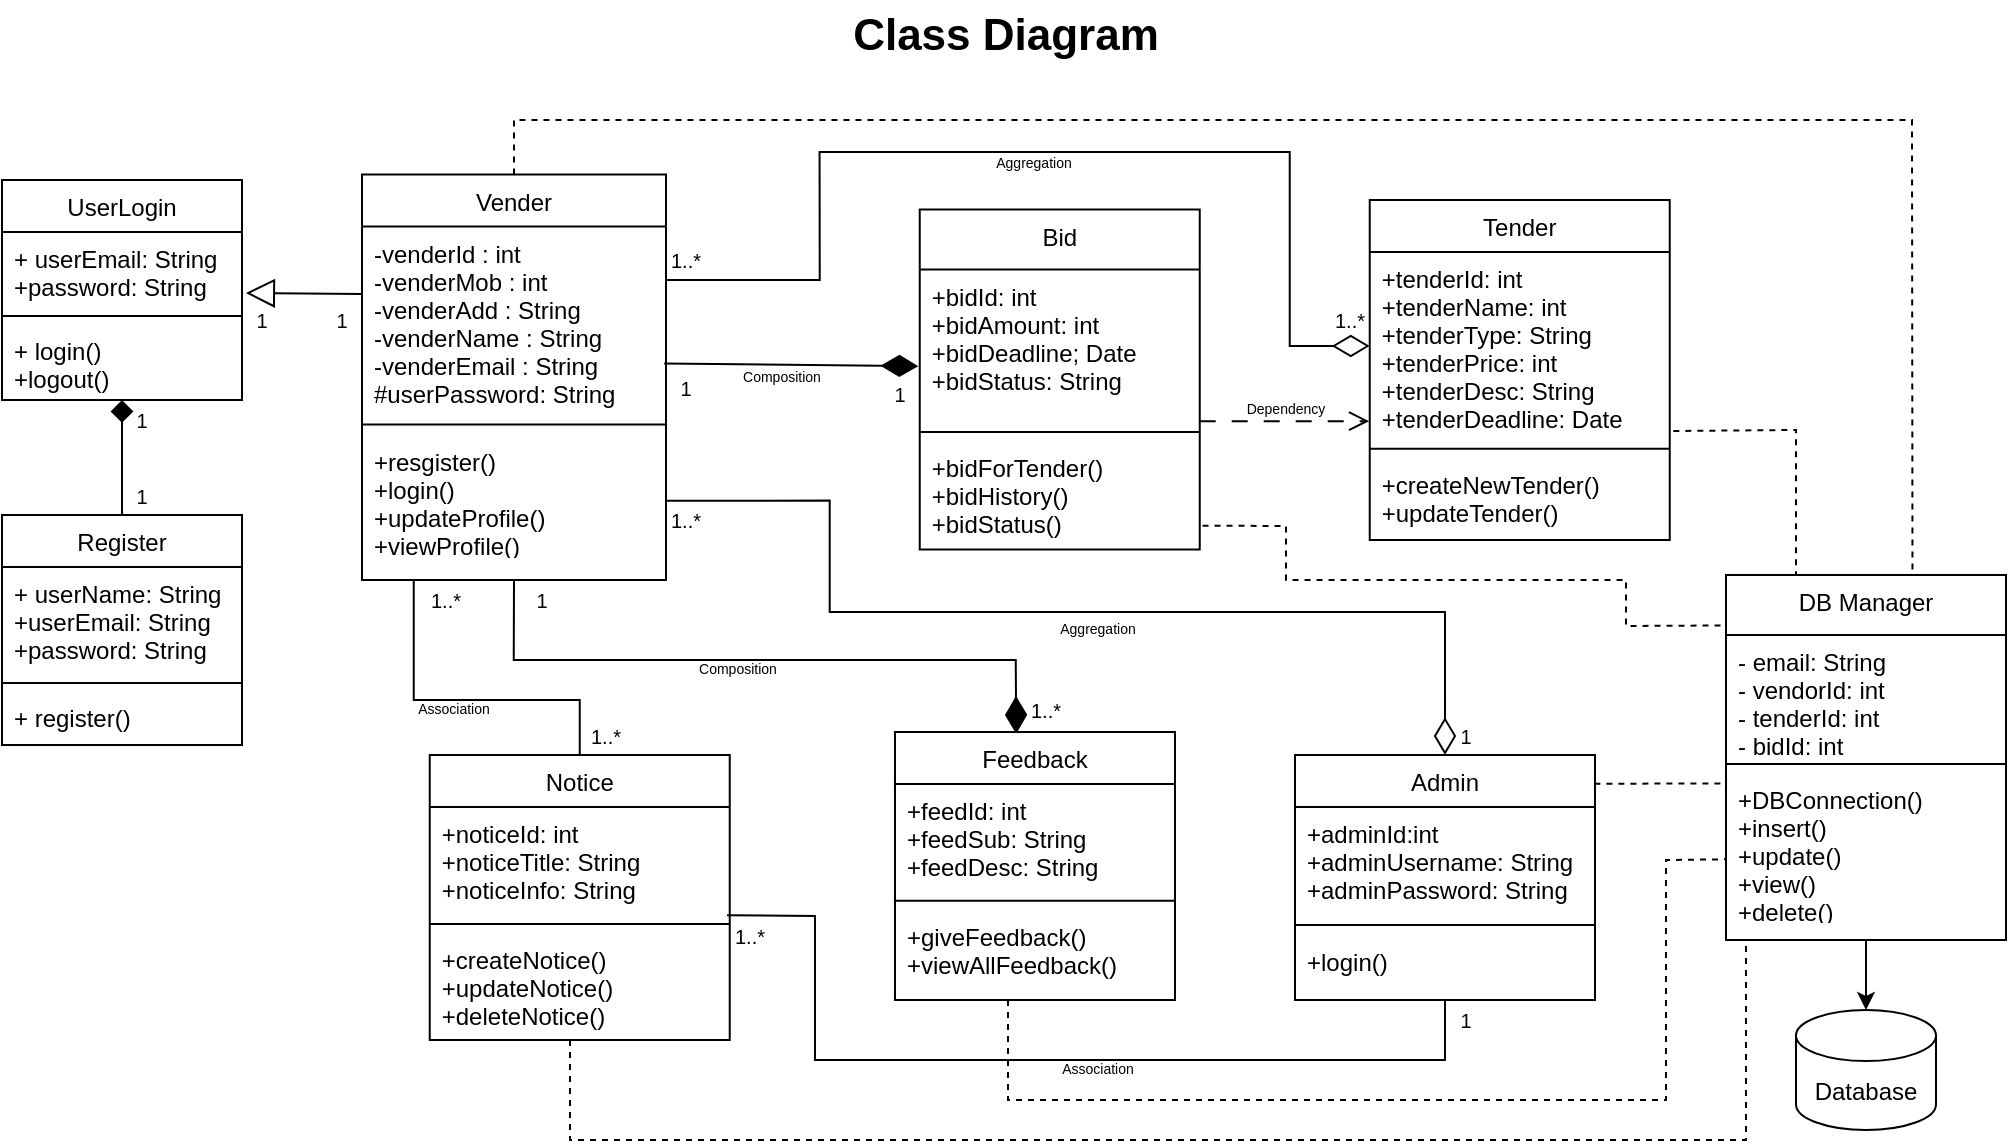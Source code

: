 <mxfile version="20.8.16" type="device"><diagram id="C5RBs43oDa-KdzZeNtuy" name="Page-1"><mxGraphModel dx="1884" dy="1102" grid="1" gridSize="10" guides="1" tooltips="1" connect="1" arrows="1" fold="1" page="1" pageScale="1" pageWidth="1169" pageHeight="827" math="0" shadow="0"><root><mxCell id="WIyWlLk6GJQsqaUBKTNV-0"/><mxCell id="WIyWlLk6GJQsqaUBKTNV-1" parent="WIyWlLk6GJQsqaUBKTNV-0"/><mxCell id="Jzywt6QjfIOVta-LIc7C-18" value="&lt;b style=&quot;font-size: 22px;&quot;&gt;&lt;font style=&quot;font-size: 22px;&quot;&gt;Class Diagram&lt;/font&gt;&lt;/b&gt;" style="text;html=1;strokeColor=none;fillColor=none;align=center;verticalAlign=middle;whiteSpace=wrap;rounded=0;container=0;fontSize=22;" parent="WIyWlLk6GJQsqaUBKTNV-1" vertex="1"><mxGeometry x="338.003" y="99.995" width="493.59" height="33.195" as="geometry"/></mxCell><mxCell id="2xoiV-82B6Fw5FBsFHj6-14" value="" style="group" parent="WIyWlLk6GJQsqaUBKTNV-1" vertex="1" connectable="0"><mxGeometry x="83" y="159" width="1002" height="510" as="geometry"/></mxCell><mxCell id="J0-Q2eAJ4N7Uo0y3BimF-15" value="" style="group" parent="2xoiV-82B6Fw5FBsFHj6-14" vertex="1" connectable="0"><mxGeometry x="180" width="822" height="510" as="geometry"/></mxCell><mxCell id="zkfFHV4jXpPFQw0GAbJ--0" value="Vender" style="swimlane;fontStyle=0;align=center;verticalAlign=top;childLayout=stackLayout;horizontal=1;startSize=26;horizontalStack=0;resizeParent=1;resizeLast=0;collapsible=1;marginBottom=0;rounded=0;shadow=0;strokeWidth=1;container=0;" parent="J0-Q2eAJ4N7Uo0y3BimF-15" vertex="1"><mxGeometry y="27.26" width="152" height="202.74" as="geometry"><mxRectangle x="258" y="237.26" width="160" height="26" as="alternateBounds"/></mxGeometry></mxCell><mxCell id="zkfFHV4jXpPFQw0GAbJ--17" value="Bid" style="swimlane;fontStyle=0;align=center;verticalAlign=top;childLayout=stackLayout;horizontal=1;startSize=30;horizontalStack=0;resizeParent=1;resizeLast=0;collapsible=1;marginBottom=0;rounded=0;shadow=0;strokeWidth=1;container=0;" parent="J0-Q2eAJ4N7Uo0y3BimF-15" vertex="1"><mxGeometry x="278.87" y="44.8" width="140" height="170.002" as="geometry"><mxRectangle x="550" y="140" width="160" height="26" as="alternateBounds"/></mxGeometry></mxCell><mxCell id="zkfFHV4jXpPFQw0GAbJ--18" value="+bidId: int&#10;+bidAmount: int&#10;+bidDeadline; Date&#10;+bidStatus: String&#10;" style="text;align=left;verticalAlign=top;spacingLeft=4;spacingRight=4;overflow=hidden;rotatable=0;points=[[0,0.5],[1,0.5]];portConstraint=eastwest;container=0;" parent="zkfFHV4jXpPFQw0GAbJ--17" vertex="1"><mxGeometry y="30" width="140" height="76.74" as="geometry"/></mxCell><mxCell id="zkfFHV4jXpPFQw0GAbJ--23" value="" style="line;html=1;strokeWidth=1;align=left;verticalAlign=middle;spacingTop=-1;spacingLeft=3;spacingRight=3;rotatable=0;labelPosition=right;points=[];portConstraint=eastwest;container=0;" parent="zkfFHV4jXpPFQw0GAbJ--17" vertex="1"><mxGeometry y="106.74" width="140" height="8.852" as="geometry"/></mxCell><mxCell id="zkfFHV4jXpPFQw0GAbJ--24" value="+bidForTender()&#10;+bidHistory()&#10;+bidStatus()" style="text;align=left;verticalAlign=top;spacingLeft=4;spacingRight=4;overflow=hidden;rotatable=0;points=[[0,0.5],[1,0.5]];portConstraint=eastwest;container=0;" parent="zkfFHV4jXpPFQw0GAbJ--17" vertex="1"><mxGeometry y="115.592" width="140" height="54.41" as="geometry"/></mxCell><mxCell id="3G_nqtKBuznjA8db-Nge-3" style="rounded=0;orthogonalLoop=1;jettySize=auto;html=1;startArrow=none;startFill=0;endArrow=diamondThin;endFill=1;exitX=0.994;exitY=0.729;exitDx=0;exitDy=0;exitPerimeter=0;entryX=-0.005;entryY=0.629;entryDx=0;entryDy=0;entryPerimeter=0;endSize=16;" parent="J0-Q2eAJ4N7Uo0y3BimF-15" source="zkfFHV4jXpPFQw0GAbJ--3" target="zkfFHV4jXpPFQw0GAbJ--18" edge="1"><mxGeometry relative="1" as="geometry"><mxPoint x="252" y="130" as="targetPoint"/></mxGeometry></mxCell><mxCell id="Jzywt6QjfIOVta-LIc7C-11" value="" style="fontSize=12;html=1;endArrow=diamondThin;endFill=1;rounded=0;entryX=0.433;entryY=0.007;entryDx=0;entryDy=0;entryPerimeter=0;exitX=0.5;exitY=1;exitDx=0;exitDy=0;endSize=16;" parent="J0-Q2eAJ4N7Uo0y3BimF-15" source="zkfFHV4jXpPFQw0GAbJ--0" target="xSiO9oR9Ftz4N0pRQ7x_-0" edge="1"><mxGeometry width="100" height="100" relative="1" as="geometry"><mxPoint x="-53.002" y="182.17" as="sourcePoint"/><mxPoint x="25.524" y="270.69" as="targetPoint"/><Array as="points"><mxPoint x="75.87" y="270"/><mxPoint x="243.87" y="270"/><mxPoint x="326.87" y="270"/></Array></mxGeometry></mxCell><mxCell id="ZRJKcRkmmN9o2DIwPPLE-38" value="Admin" style="swimlane;fontStyle=0;align=center;verticalAlign=top;childLayout=stackLayout;horizontal=1;startSize=26;horizontalStack=0;resizeParent=1;resizeLast=0;collapsible=1;marginBottom=0;rounded=0;shadow=0;strokeWidth=1;container=0;" parent="J0-Q2eAJ4N7Uo0y3BimF-15" vertex="1"><mxGeometry x="466.5" y="317.54" width="149.99" height="122.46" as="geometry"><mxRectangle x="340" y="380" width="170" height="26" as="alternateBounds"/></mxGeometry></mxCell><mxCell id="xSiO9oR9Ftz4N0pRQ7x_-0" value="Feedback" style="swimlane;fontStyle=0;align=center;verticalAlign=top;childLayout=stackLayout;horizontal=1;startSize=26;horizontalStack=0;resizeParent=1;resizeLast=0;collapsible=1;marginBottom=0;rounded=0;shadow=0;strokeWidth=1;container=0;" parent="J0-Q2eAJ4N7Uo0y3BimF-15" vertex="1"><mxGeometry x="266.49" y="306" width="140" height="134" as="geometry"><mxRectangle x="550" y="140" width="160" height="26" as="alternateBounds"/></mxGeometry></mxCell><mxCell id="Jzywt6QjfIOVta-LIc7C-2" value="Tender" style="swimlane;fontStyle=0;align=center;verticalAlign=top;childLayout=stackLayout;horizontal=1;startSize=26;horizontalStack=0;resizeParent=1;resizeLast=0;collapsible=1;marginBottom=0;rounded=0;shadow=0;strokeWidth=1;container=0;" parent="J0-Q2eAJ4N7Uo0y3BimF-15" vertex="1"><mxGeometry x="503.87" y="40" width="150" height="170.002" as="geometry"><mxRectangle x="550" y="140" width="160" height="26" as="alternateBounds"/></mxGeometry></mxCell><mxCell id="4y0cp7syBLeHqBb0mXkp-5" style="edgeStyle=none;rounded=0;orthogonalLoop=1;jettySize=auto;html=1;endArrow=none;endFill=0;startArrow=none;startFill=0;" parent="J0-Q2eAJ4N7Uo0y3BimF-15" source="4y0cp7syBLeHqBb0mXkp-0" edge="1"><mxGeometry relative="1" as="geometry"><mxPoint x="25.87" y="230" as="targetPoint"/><Array as="points"><mxPoint x="108.87" y="290"/><mxPoint x="25.87" y="290"/></Array></mxGeometry></mxCell><mxCell id="4y0cp7syBLeHqBb0mXkp-0" value="Notice" style="swimlane;fontStyle=0;align=center;verticalAlign=top;childLayout=stackLayout;horizontal=1;startSize=26;horizontalStack=0;resizeParent=1;resizeLast=0;collapsible=1;marginBottom=0;rounded=0;shadow=0;strokeWidth=1;container=0;" parent="J0-Q2eAJ4N7Uo0y3BimF-15" vertex="1"><mxGeometry x="33.87" y="317.54" width="150" height="142.46" as="geometry"><mxRectangle x="550" y="140" width="160" height="26" as="alternateBounds"/></mxGeometry></mxCell><mxCell id="4y0cp7syBLeHqBb0mXkp-4" style="rounded=0;orthogonalLoop=1;jettySize=auto;html=1;entryX=0.991;entryY=1.001;entryDx=0;entryDy=0;entryPerimeter=0;endArrow=none;endFill=0;exitX=0.5;exitY=1;exitDx=0;exitDy=0;" parent="J0-Q2eAJ4N7Uo0y3BimF-15" source="ZRJKcRkmmN9o2DIwPPLE-38" target="4y0cp7syBLeHqBb0mXkp-1" edge="1"><mxGeometry relative="1" as="geometry"><mxPoint x="576.49" y="470" as="sourcePoint"/><Array as="points"><mxPoint x="541.49" y="470"/><mxPoint x="226.49" y="470"/><mxPoint x="226.49" y="398"/></Array></mxGeometry></mxCell><mxCell id="zkfFHV4jXpPFQw0GAbJ--3" value="-venderId : int&#10;-venderMob : int&#10;-venderAdd : String&#10;-venderName : String&#10;-venderEmail : String&#10;#userPassword: String&#10;" style="text;align=left;verticalAlign=top;spacingLeft=4;spacingRight=4;overflow=hidden;rotatable=0;points=[[0,0.5],[1,0.5]];portConstraint=eastwest;rounded=0;shadow=0;html=0;container=0;" parent="J0-Q2eAJ4N7Uo0y3BimF-15" vertex="1"><mxGeometry y="53.26" width="152" height="94" as="geometry"/></mxCell><mxCell id="zkfFHV4jXpPFQw0GAbJ--4" value="" style="line;html=1;strokeWidth=1;align=left;verticalAlign=middle;spacingTop=-1;spacingLeft=3;spacingRight=3;rotatable=0;labelPosition=right;points=[];portConstraint=eastwest;container=0;" parent="J0-Q2eAJ4N7Uo0y3BimF-15" vertex="1"><mxGeometry y="147.26" width="152" height="10" as="geometry"/></mxCell><mxCell id="zkfFHV4jXpPFQw0GAbJ--5" value="+resgister()&#10;+login()&#10;+updateProfile()&#10;+viewProfile()" style="text;align=left;verticalAlign=top;spacingLeft=4;spacingRight=4;overflow=hidden;rotatable=0;points=[[0,0.5],[1,0.5]];portConstraint=eastwest;container=0;" parent="J0-Q2eAJ4N7Uo0y3BimF-15" vertex="1"><mxGeometry y="157.26" width="152" height="57.538" as="geometry"/></mxCell><mxCell id="Jzywt6QjfIOVta-LIc7C-6" value="" style="fontSize=12;html=1;endArrow=none;rounded=0;exitX=0.5;exitY=0;exitDx=0;exitDy=0;edgeStyle=orthogonalEdgeStyle;endFill=0;startArrow=diamondThin;startFill=0;entryX=1;entryY=0.575;entryDx=0;entryDy=0;entryPerimeter=0;endSize=7;targetPerimeterSpacing=5;sourcePerimeterSpacing=1;startSize=16;" parent="J0-Q2eAJ4N7Uo0y3BimF-15" source="ZRJKcRkmmN9o2DIwPPLE-38" target="zkfFHV4jXpPFQw0GAbJ--5" edge="1"><mxGeometry width="100" height="100" relative="1" as="geometry"><mxPoint x="496.677" y="281.755" as="sourcePoint"/><mxPoint x="153.87" y="190" as="targetPoint"/><Array as="points"><mxPoint x="541.87" y="246"/><mxPoint x="233.87" y="246"/><mxPoint x="233.87" y="190"/></Array></mxGeometry></mxCell><mxCell id="ZRJKcRkmmN9o2DIwPPLE-39" value="+adminId:int&#10;+adminUsername: String&#10;+adminPassword: String" style="text;align=left;verticalAlign=top;spacingLeft=4;spacingRight=4;overflow=hidden;rotatable=0;points=[[0,0.5],[1,0.5]];portConstraint=eastwest;container=0;" parent="J0-Q2eAJ4N7Uo0y3BimF-15" vertex="1"><mxGeometry x="466.5" y="343.54" width="149.99" height="54" as="geometry"/></mxCell><mxCell id="ZRJKcRkmmN9o2DIwPPLE-40" value="" style="line;html=1;strokeWidth=1;align=left;verticalAlign=middle;spacingTop=-1;spacingLeft=3;spacingRight=3;rotatable=0;labelPosition=right;points=[];portConstraint=eastwest;container=0;" parent="J0-Q2eAJ4N7Uo0y3BimF-15" vertex="1"><mxGeometry x="466.5" y="397.54" width="149.99" height="10" as="geometry"/></mxCell><mxCell id="ZRJKcRkmmN9o2DIwPPLE-41" value="+login()" style="text;align=left;verticalAlign=top;spacingLeft=4;spacingRight=4;overflow=hidden;rotatable=0;points=[[0,0.5],[1,0.5]];portConstraint=eastwest;rounded=0;shadow=0;html=0;container=0;" parent="J0-Q2eAJ4N7Uo0y3BimF-15" vertex="1"><mxGeometry x="466.5" y="407.54" width="149.99" height="26.22" as="geometry"/></mxCell><mxCell id="xSiO9oR9Ftz4N0pRQ7x_-1" value="+feedId: int&#10;+feedSub: String&#10;+feedDesc: String&#10;" style="text;align=left;verticalAlign=top;spacingLeft=4;spacingRight=4;overflow=hidden;rotatable=0;points=[[0,0.5],[1,0.5]];portConstraint=eastwest;container=0;" parent="J0-Q2eAJ4N7Uo0y3BimF-15" vertex="1"><mxGeometry x="266.49" y="332" width="140" height="54" as="geometry"/></mxCell><mxCell id="xSiO9oR9Ftz4N0pRQ7x_-3" value="" style="line;html=1;strokeWidth=1;align=left;verticalAlign=middle;spacingTop=-1;spacingLeft=3;spacingRight=3;rotatable=0;labelPosition=right;points=[];portConstraint=eastwest;container=0;" parent="J0-Q2eAJ4N7Uo0y3BimF-15" vertex="1"><mxGeometry x="266.49" y="386" width="140" height="8.852" as="geometry"/></mxCell><mxCell id="xSiO9oR9Ftz4N0pRQ7x_-8" value="+giveFeedback()&#10;+viewAllFeedback()" style="text;align=left;verticalAlign=top;spacingLeft=4;spacingRight=4;overflow=hidden;rotatable=0;points=[[0,0.5],[1,0.5]];portConstraint=eastwest;container=0;" parent="J0-Q2eAJ4N7Uo0y3BimF-15" vertex="1"><mxGeometry x="266.49" y="394.852" width="140" height="41.15" as="geometry"/></mxCell><mxCell id="Jzywt6QjfIOVta-LIc7C-3" value="+tenderId: int&#10;+tenderName: int&#10;+tenderType: String&#10;+tenderPrice: int&#10;+tenderDesc: String&#10;+tenderDeadline: Date" style="text;align=left;verticalAlign=top;spacingLeft=4;spacingRight=4;overflow=hidden;rotatable=0;points=[[0,0.5],[1,0.5]];portConstraint=eastwest;container=0;" parent="J0-Q2eAJ4N7Uo0y3BimF-15" vertex="1"><mxGeometry x="503.87" y="66" width="150" height="94" as="geometry"/></mxCell><mxCell id="Jzywt6QjfIOVta-LIc7C-4" value="" style="line;html=1;strokeWidth=1;align=left;verticalAlign=middle;spacingTop=-1;spacingLeft=3;spacingRight=3;rotatable=0;labelPosition=right;points=[];portConstraint=eastwest;container=0;" parent="J0-Q2eAJ4N7Uo0y3BimF-15" vertex="1"><mxGeometry x="503.87" y="160" width="150" height="8.852" as="geometry"/></mxCell><mxCell id="Jzywt6QjfIOVta-LIc7C-5" value="+createNewTender()&#10;+updateTender()" style="text;align=left;verticalAlign=top;spacingLeft=4;spacingRight=4;overflow=hidden;rotatable=0;points=[[0,0.5],[1,0.5]];portConstraint=eastwest;container=0;" parent="J0-Q2eAJ4N7Uo0y3BimF-15" vertex="1"><mxGeometry x="503.87" y="168.852" width="150" height="41.15" as="geometry"/></mxCell><mxCell id="4y0cp7syBLeHqBb0mXkp-1" value="+noticeId: int&#10;+noticeTitle: String&#10;+noticeInfo: String&#10;" style="text;align=left;verticalAlign=top;spacingLeft=4;spacingRight=4;overflow=hidden;rotatable=0;points=[[0,0.5],[1,0.5]];portConstraint=eastwest;container=0;" parent="J0-Q2eAJ4N7Uo0y3BimF-15" vertex="1"><mxGeometry x="33.87" y="343.54" width="150" height="54" as="geometry"/></mxCell><mxCell id="4y0cp7syBLeHqBb0mXkp-2" value="" style="line;html=1;strokeWidth=1;align=left;verticalAlign=middle;spacingTop=-1;spacingLeft=3;spacingRight=3;rotatable=0;labelPosition=right;points=[];portConstraint=eastwest;container=0;" parent="J0-Q2eAJ4N7Uo0y3BimF-15" vertex="1"><mxGeometry x="33.87" y="397.54" width="150" height="8.852" as="geometry"/></mxCell><mxCell id="4y0cp7syBLeHqBb0mXkp-3" value="+createNotice()&#10;+updateNotice()&#10;+deleteNotice()" style="text;align=left;verticalAlign=top;spacingLeft=4;spacingRight=4;overflow=hidden;rotatable=0;points=[[0,0.5],[1,0.5]];portConstraint=eastwest;container=0;" parent="J0-Q2eAJ4N7Uo0y3BimF-15" vertex="1"><mxGeometry x="33.87" y="406.392" width="150" height="50" as="geometry"/></mxCell><mxCell id="3G_nqtKBuznjA8db-Nge-4" style="rounded=0;orthogonalLoop=1;jettySize=auto;html=1;entryX=0;entryY=0.5;entryDx=0;entryDy=0;startArrow=none;startFill=0;endArrow=diamondThin;endFill=0;exitX=1.003;exitY=0.285;exitDx=0;exitDy=0;exitPerimeter=0;startSize=7;endSize=16;" parent="J0-Q2eAJ4N7Uo0y3BimF-15" source="zkfFHV4jXpPFQw0GAbJ--3" target="Jzywt6QjfIOVta-LIc7C-3" edge="1"><mxGeometry relative="1" as="geometry"><mxPoint x="160.139" y="55.996" as="sourcePoint"/><mxPoint x="267.703" y="56.725" as="targetPoint"/><Array as="points"><mxPoint x="228.87" y="80"/><mxPoint x="228.78" y="16"/><mxPoint x="463.87" y="16"/><mxPoint x="463.87" y="113"/></Array></mxGeometry></mxCell><mxCell id="gS2fnclQut8i64Z8cVDz-2" style="edgeStyle=orthogonalEdgeStyle;rounded=0;orthogonalLoop=1;jettySize=auto;html=1;entryX=-0.002;entryY=0.9;entryDx=0;entryDy=0;entryPerimeter=0;dashed=1;dashPattern=8 8;endArrow=open;endFill=0;endSize=8;strokeWidth=1;" parent="J0-Q2eAJ4N7Uo0y3BimF-15" source="zkfFHV4jXpPFQw0GAbJ--18" target="Jzywt6QjfIOVta-LIc7C-3" edge="1"><mxGeometry relative="1" as="geometry"><Array as="points"><mxPoint x="456" y="150"/></Array></mxGeometry></mxCell><mxCell id="gS2fnclQut8i64Z8cVDz-5" value="&lt;font style=&quot;font-size: 7px;&quot;&gt;Dependency&lt;/font&gt;" style="text;html=1;strokeColor=none;fillColor=none;align=center;verticalAlign=middle;whiteSpace=wrap;rounded=0;fontSize=4;" parent="J0-Q2eAJ4N7Uo0y3BimF-15" vertex="1"><mxGeometry x="432" y="130" width="60" height="30" as="geometry"/></mxCell><mxCell id="gS2fnclQut8i64Z8cVDz-6" value="&lt;font style=&quot;font-size: 7px;&quot;&gt;Association&lt;/font&gt;" style="text;html=1;strokeColor=none;fillColor=none;align=center;verticalAlign=middle;whiteSpace=wrap;rounded=0;fontSize=4;" parent="J0-Q2eAJ4N7Uo0y3BimF-15" vertex="1"><mxGeometry x="20" y="290" width="52" height="10" as="geometry"/></mxCell><mxCell id="gS2fnclQut8i64Z8cVDz-8" value="&lt;font style=&quot;font-size: 7px;&quot;&gt;Composition&lt;/font&gt;" style="text;html=1;strokeColor=none;fillColor=none;align=center;verticalAlign=middle;whiteSpace=wrap;rounded=0;fontSize=4;" parent="J0-Q2eAJ4N7Uo0y3BimF-15" vertex="1"><mxGeometry x="162" y="270" width="52" height="10" as="geometry"/></mxCell><mxCell id="gS2fnclQut8i64Z8cVDz-9" value="&lt;font style=&quot;font-size: 7px;&quot;&gt;Composition&lt;/font&gt;" style="text;html=1;strokeColor=none;fillColor=none;align=center;verticalAlign=middle;whiteSpace=wrap;rounded=0;fontSize=4;" parent="J0-Q2eAJ4N7Uo0y3BimF-15" vertex="1"><mxGeometry x="183.87" y="123.63" width="52" height="10" as="geometry"/></mxCell><mxCell id="gS2fnclQut8i64Z8cVDz-10" value="&lt;font style=&quot;font-size: 7px;&quot;&gt;Aggregation&lt;/font&gt;" style="text;html=1;strokeColor=none;fillColor=none;align=center;verticalAlign=middle;whiteSpace=wrap;rounded=0;fontSize=4;" parent="J0-Q2eAJ4N7Uo0y3BimF-15" vertex="1"><mxGeometry x="342" y="250" width="52" height="10" as="geometry"/></mxCell><mxCell id="gS2fnclQut8i64Z8cVDz-11" value="&lt;font style=&quot;font-size: 7px;&quot;&gt;Aggregation&lt;/font&gt;" style="text;html=1;strokeColor=none;fillColor=none;align=center;verticalAlign=middle;whiteSpace=wrap;rounded=0;fontSize=4;" parent="J0-Q2eAJ4N7Uo0y3BimF-15" vertex="1"><mxGeometry x="310.49" y="17.26" width="52" height="10" as="geometry"/></mxCell><mxCell id="gS2fnclQut8i64Z8cVDz-13" value="&lt;font style=&quot;font-size: 7px;&quot;&gt;Association&lt;/font&gt;" style="text;html=1;strokeColor=none;fillColor=none;align=center;verticalAlign=middle;whiteSpace=wrap;rounded=0;fontSize=4;" parent="J0-Q2eAJ4N7Uo0y3BimF-15" vertex="1"><mxGeometry x="342" y="470" width="52" height="10" as="geometry"/></mxCell><mxCell id="gS2fnclQut8i64Z8cVDz-14" value="&lt;font style=&quot;font-size: 10px;&quot;&gt;1..*&lt;/font&gt;" style="text;html=1;strokeColor=none;fillColor=none;align=center;verticalAlign=middle;whiteSpace=wrap;rounded=0;fontSize=7;" parent="J0-Q2eAJ4N7Uo0y3BimF-15" vertex="1"><mxGeometry x="112" y="297.54" width="20" height="20" as="geometry"/></mxCell><mxCell id="gS2fnclQut8i64Z8cVDz-15" value="&lt;font style=&quot;font-size: 10px;&quot;&gt;1..*&lt;/font&gt;" style="text;html=1;strokeColor=none;fillColor=none;align=center;verticalAlign=middle;whiteSpace=wrap;rounded=0;fontSize=7;" parent="J0-Q2eAJ4N7Uo0y3BimF-15" vertex="1"><mxGeometry x="32" y="230.0" width="20" height="20" as="geometry"/></mxCell><mxCell id="gS2fnclQut8i64Z8cVDz-16" value="&lt;font style=&quot;font-size: 10px;&quot;&gt;1..*&lt;/font&gt;" style="text;html=1;strokeColor=none;fillColor=none;align=center;verticalAlign=middle;whiteSpace=wrap;rounded=0;fontSize=7;" parent="J0-Q2eAJ4N7Uo0y3BimF-15" vertex="1"><mxGeometry x="332" y="285.0" width="20" height="20" as="geometry"/></mxCell><mxCell id="gS2fnclQut8i64Z8cVDz-17" value="&lt;font style=&quot;font-size: 10px;&quot;&gt;1&lt;/font&gt;" style="text;html=1;strokeColor=none;fillColor=none;align=center;verticalAlign=middle;whiteSpace=wrap;rounded=0;fontSize=7;" parent="J0-Q2eAJ4N7Uo0y3BimF-15" vertex="1"><mxGeometry x="80" y="230.0" width="20" height="20" as="geometry"/></mxCell><mxCell id="gS2fnclQut8i64Z8cVDz-18" value="&lt;font style=&quot;font-size: 10px;&quot;&gt;1&lt;/font&gt;" style="text;html=1;strokeColor=none;fillColor=none;align=center;verticalAlign=middle;whiteSpace=wrap;rounded=0;fontSize=7;" parent="J0-Q2eAJ4N7Uo0y3BimF-15" vertex="1"><mxGeometry x="258.87" y="127.26" width="20" height="20" as="geometry"/></mxCell><mxCell id="gS2fnclQut8i64Z8cVDz-19" value="&lt;font style=&quot;font-size: 10px;&quot;&gt;1&lt;/font&gt;" style="text;html=1;strokeColor=none;fillColor=none;align=center;verticalAlign=middle;whiteSpace=wrap;rounded=0;fontSize=7;" parent="J0-Q2eAJ4N7Uo0y3BimF-15" vertex="1"><mxGeometry x="152" y="123.63" width="20" height="20" as="geometry"/></mxCell><mxCell id="gS2fnclQut8i64Z8cVDz-20" value="&lt;font style=&quot;font-size: 10px;&quot;&gt;1..*&lt;/font&gt;" style="text;html=1;strokeColor=none;fillColor=none;align=center;verticalAlign=middle;whiteSpace=wrap;rounded=0;fontSize=7;" parent="J0-Q2eAJ4N7Uo0y3BimF-15" vertex="1"><mxGeometry x="152" y="190.0" width="20" height="20" as="geometry"/></mxCell><mxCell id="gS2fnclQut8i64Z8cVDz-21" value="&lt;font style=&quot;font-size: 10px;&quot;&gt;1&lt;/font&gt;" style="text;html=1;strokeColor=none;fillColor=none;align=center;verticalAlign=middle;whiteSpace=wrap;rounded=0;fontSize=7;" parent="J0-Q2eAJ4N7Uo0y3BimF-15" vertex="1"><mxGeometry x="542" y="297.54" width="20" height="20" as="geometry"/></mxCell><mxCell id="gS2fnclQut8i64Z8cVDz-22" value="&lt;font style=&quot;font-size: 10px;&quot;&gt;1..*&lt;/font&gt;" style="text;html=1;strokeColor=none;fillColor=none;align=center;verticalAlign=middle;whiteSpace=wrap;rounded=0;fontSize=7;" parent="J0-Q2eAJ4N7Uo0y3BimF-15" vertex="1"><mxGeometry x="183.87" y="397.54" width="20" height="20" as="geometry"/></mxCell><mxCell id="gS2fnclQut8i64Z8cVDz-23" value="&lt;font style=&quot;font-size: 10px;&quot;&gt;1&lt;/font&gt;" style="text;html=1;strokeColor=none;fillColor=none;align=center;verticalAlign=middle;whiteSpace=wrap;rounded=0;fontSize=7;" parent="J0-Q2eAJ4N7Uo0y3BimF-15" vertex="1"><mxGeometry x="542" y="440" width="20" height="20" as="geometry"/></mxCell><mxCell id="gS2fnclQut8i64Z8cVDz-24" value="&lt;font style=&quot;font-size: 10px;&quot;&gt;1..*&lt;/font&gt;" style="text;html=1;strokeColor=none;fillColor=none;align=center;verticalAlign=middle;whiteSpace=wrap;rounded=0;fontSize=7;" parent="J0-Q2eAJ4N7Uo0y3BimF-15" vertex="1"><mxGeometry x="152" y="60.0" width="20" height="20" as="geometry"/></mxCell><mxCell id="gS2fnclQut8i64Z8cVDz-25" value="&lt;font style=&quot;font-size: 10px;&quot;&gt;1..*&lt;/font&gt;" style="text;html=1;strokeColor=none;fillColor=none;align=center;verticalAlign=middle;whiteSpace=wrap;rounded=0;fontSize=7;" parent="J0-Q2eAJ4N7Uo0y3BimF-15" vertex="1"><mxGeometry x="483.87" y="90.26" width="20" height="20" as="geometry"/></mxCell><mxCell id="J0-Q2eAJ4N7Uo0y3BimF-2" value="DB Manager" style="swimlane;fontStyle=0;align=center;verticalAlign=top;childLayout=stackLayout;horizontal=1;startSize=30;horizontalStack=0;resizeParent=1;resizeLast=0;collapsible=1;marginBottom=0;rounded=0;shadow=0;strokeWidth=1;container=0;" parent="J0-Q2eAJ4N7Uo0y3BimF-15" vertex="1"><mxGeometry x="682" y="227.54" width="140" height="182.46" as="geometry"><mxRectangle x="550" y="140" width="160" height="26" as="alternateBounds"/></mxGeometry></mxCell><mxCell id="J0-Q2eAJ4N7Uo0y3BimF-3" value="- email: String&#10;- vendorId: int&#10;- tenderId: int&#10;- bidId: int" style="text;align=left;verticalAlign=top;spacingLeft=4;spacingRight=4;overflow=hidden;rotatable=0;points=[[0,0.5],[1,0.5]];portConstraint=eastwest;container=0;" parent="J0-Q2eAJ4N7Uo0y3BimF-2" vertex="1"><mxGeometry y="30" width="140" height="60" as="geometry"/></mxCell><mxCell id="J0-Q2eAJ4N7Uo0y3BimF-4" value="" style="line;html=1;strokeWidth=1;align=left;verticalAlign=middle;spacingTop=-1;spacingLeft=3;spacingRight=3;rotatable=0;labelPosition=right;points=[];portConstraint=eastwest;container=0;" parent="J0-Q2eAJ4N7Uo0y3BimF-2" vertex="1"><mxGeometry y="90" width="140" height="8.852" as="geometry"/></mxCell><mxCell id="J0-Q2eAJ4N7Uo0y3BimF-5" value="+DBConnection()&#10;+insert()&#10;+update()&#10;+view()&#10;+delete()" style="text;align=left;verticalAlign=top;spacingLeft=4;spacingRight=4;overflow=hidden;rotatable=0;points=[[0,0.5],[1,0.5]];portConstraint=eastwest;container=0;" parent="J0-Q2eAJ4N7Uo0y3BimF-2" vertex="1"><mxGeometry y="98.852" width="140" height="71.15" as="geometry"/></mxCell><mxCell id="J0-Q2eAJ4N7Uo0y3BimF-6" value="Database" style="shape=cylinder3;whiteSpace=wrap;html=1;boundedLbl=1;backgroundOutline=1;size=12.781;" parent="J0-Q2eAJ4N7Uo0y3BimF-15" vertex="1"><mxGeometry x="717" y="445.0" width="70" height="60" as="geometry"/></mxCell><mxCell id="J0-Q2eAJ4N7Uo0y3BimF-8" value="" style="endArrow=none;dashed=1;html=1;rounded=0;exitX=1.01;exitY=0.78;exitDx=0;exitDy=0;exitPerimeter=0;entryX=-0.006;entryY=0.138;entryDx=0;entryDy=0;entryPerimeter=0;" parent="J0-Q2eAJ4N7Uo0y3BimF-15" source="zkfFHV4jXpPFQw0GAbJ--24" target="J0-Q2eAJ4N7Uo0y3BimF-2" edge="1"><mxGeometry width="50" height="50" relative="1" as="geometry"><mxPoint x="552" y="270" as="sourcePoint"/><mxPoint x="602" y="220" as="targetPoint"/><Array as="points"><mxPoint x="462" y="203"/><mxPoint x="462" y="230"/><mxPoint x="632" y="230"/><mxPoint x="632" y="253"/></Array></mxGeometry></mxCell><mxCell id="J0-Q2eAJ4N7Uo0y3BimF-10" value="" style="endArrow=none;dashed=1;html=1;rounded=0;entryX=0.25;entryY=0;entryDx=0;entryDy=0;exitX=1.012;exitY=0.952;exitDx=0;exitDy=0;exitPerimeter=0;" parent="J0-Q2eAJ4N7Uo0y3BimF-15" source="Jzywt6QjfIOVta-LIc7C-3" target="J0-Q2eAJ4N7Uo0y3BimF-2" edge="1"><mxGeometry width="50" height="50" relative="1" as="geometry"><mxPoint x="572" y="270" as="sourcePoint"/><mxPoint x="622" y="220" as="targetPoint"/><Array as="points"><mxPoint x="717" y="155"/></Array></mxGeometry></mxCell><mxCell id="J0-Q2eAJ4N7Uo0y3BimF-11" value="" style="endArrow=none;dashed=1;html=1;rounded=0;entryX=0.666;entryY=-0.013;entryDx=0;entryDy=0;entryPerimeter=0;exitX=0.5;exitY=0;exitDx=0;exitDy=0;" parent="J0-Q2eAJ4N7Uo0y3BimF-15" source="zkfFHV4jXpPFQw0GAbJ--0" target="J0-Q2eAJ4N7Uo0y3BimF-2" edge="1"><mxGeometry width="50" height="50" relative="1" as="geometry"><mxPoint x="192" as="sourcePoint"/><mxPoint x="727" y="237.54" as="targetPoint"/><Array as="points"><mxPoint x="76"/><mxPoint x="775"/></Array></mxGeometry></mxCell><mxCell id="J0-Q2eAJ4N7Uo0y3BimF-12" value="" style="endArrow=none;dashed=1;html=1;rounded=0;" parent="J0-Q2eAJ4N7Uo0y3BimF-15" edge="1"><mxGeometry width="50" height="50" relative="1" as="geometry"><mxPoint x="104" y="460" as="sourcePoint"/><mxPoint x="692" y="411" as="targetPoint"/><Array as="points"><mxPoint x="104" y="510"/><mxPoint x="692" y="510"/></Array></mxGeometry></mxCell><mxCell id="J0-Q2eAJ4N7Uo0y3BimF-13" value="" style="endArrow=none;dashed=1;html=1;rounded=0;entryX=0;entryY=0.608;entryDx=0;entryDy=0;entryPerimeter=0;" parent="J0-Q2eAJ4N7Uo0y3BimF-15" target="J0-Q2eAJ4N7Uo0y3BimF-5" edge="1"><mxGeometry width="50" height="50" relative="1" as="geometry"><mxPoint x="323" y="440" as="sourcePoint"/><mxPoint x="652" y="380" as="targetPoint"/><Array as="points"><mxPoint x="323" y="490"/><mxPoint x="652" y="490"/><mxPoint x="652" y="370"/></Array></mxGeometry></mxCell><mxCell id="J0-Q2eAJ4N7Uo0y3BimF-7" value="" style="edgeStyle=orthogonalEdgeStyle;rounded=0;orthogonalLoop=1;jettySize=auto;html=1;" parent="J0-Q2eAJ4N7Uo0y3BimF-15" source="J0-Q2eAJ4N7Uo0y3BimF-2" target="J0-Q2eAJ4N7Uo0y3BimF-6" edge="1"><mxGeometry relative="1" as="geometry"/></mxCell><mxCell id="J0-Q2eAJ4N7Uo0y3BimF-14" value="" style="endArrow=none;dashed=1;html=1;rounded=0;entryX=-0.011;entryY=0.075;entryDx=0;entryDy=0;entryPerimeter=0;exitX=0.998;exitY=0.117;exitDx=0;exitDy=0;exitPerimeter=0;" parent="J0-Q2eAJ4N7Uo0y3BimF-15" source="ZRJKcRkmmN9o2DIwPPLE-38" target="J0-Q2eAJ4N7Uo0y3BimF-5" edge="1"><mxGeometry width="50" height="50" relative="1" as="geometry"><mxPoint x="492" y="400" as="sourcePoint"/><mxPoint x="542" y="350" as="targetPoint"/></mxGeometry></mxCell><mxCell id="2xoiV-82B6Fw5FBsFHj6-0" value="UserLogin" style="swimlane;fontStyle=0;align=center;verticalAlign=top;childLayout=stackLayout;horizontal=1;startSize=26;horizontalStack=0;resizeParent=1;resizeParentMax=0;resizeLast=0;collapsible=1;marginBottom=0;" parent="2xoiV-82B6Fw5FBsFHj6-14" vertex="1"><mxGeometry y="30" width="120" height="110" as="geometry"/></mxCell><mxCell id="2xoiV-82B6Fw5FBsFHj6-1" value="+ userEmail: String&#10;+password: String" style="text;strokeColor=none;fillColor=none;align=left;verticalAlign=top;spacingLeft=4;spacingRight=4;overflow=hidden;rotatable=0;points=[[0,0.5],[1,0.5]];portConstraint=eastwest;" parent="2xoiV-82B6Fw5FBsFHj6-0" vertex="1"><mxGeometry y="26" width="120" height="38" as="geometry"/></mxCell><mxCell id="2xoiV-82B6Fw5FBsFHj6-2" value="" style="line;strokeWidth=1;fillColor=none;align=left;verticalAlign=middle;spacingTop=-1;spacingLeft=3;spacingRight=3;rotatable=0;labelPosition=right;points=[];portConstraint=eastwest;strokeColor=inherit;" parent="2xoiV-82B6Fw5FBsFHj6-0" vertex="1"><mxGeometry y="64" width="120" height="8" as="geometry"/></mxCell><mxCell id="2xoiV-82B6Fw5FBsFHj6-3" value="+ login()&#10;+logout()" style="text;strokeColor=none;fillColor=none;align=left;verticalAlign=top;spacingLeft=4;spacingRight=4;overflow=hidden;rotatable=0;points=[[0,0.5],[1,0.5]];portConstraint=eastwest;" parent="2xoiV-82B6Fw5FBsFHj6-0" vertex="1"><mxGeometry y="72" width="120" height="38" as="geometry"/></mxCell><mxCell id="2xoiV-82B6Fw5FBsFHj6-4" value="Register" style="swimlane;fontStyle=0;align=center;verticalAlign=top;childLayout=stackLayout;horizontal=1;startSize=26;horizontalStack=0;resizeParent=1;resizeParentMax=0;resizeLast=0;collapsible=1;marginBottom=0;" parent="2xoiV-82B6Fw5FBsFHj6-14" vertex="1"><mxGeometry y="197.5" width="120" height="115" as="geometry"/></mxCell><mxCell id="2xoiV-82B6Fw5FBsFHj6-5" value="+ userName: String&#10;+userEmail: String&#10;+password: String" style="text;strokeColor=none;fillColor=none;align=left;verticalAlign=top;spacingLeft=4;spacingRight=4;overflow=hidden;rotatable=0;points=[[0,0.5],[1,0.5]];portConstraint=eastwest;" parent="2xoiV-82B6Fw5FBsFHj6-4" vertex="1"><mxGeometry y="26" width="120" height="54" as="geometry"/></mxCell><mxCell id="2xoiV-82B6Fw5FBsFHj6-6" value="" style="line;strokeWidth=1;fillColor=none;align=left;verticalAlign=middle;spacingTop=-1;spacingLeft=3;spacingRight=3;rotatable=0;labelPosition=right;points=[];portConstraint=eastwest;strokeColor=inherit;" parent="2xoiV-82B6Fw5FBsFHj6-4" vertex="1"><mxGeometry y="80" width="120" height="8" as="geometry"/></mxCell><mxCell id="2xoiV-82B6Fw5FBsFHj6-7" value="+ register()" style="text;strokeColor=none;fillColor=none;align=left;verticalAlign=top;spacingLeft=4;spacingRight=4;overflow=hidden;rotatable=0;points=[[0,0.5],[1,0.5]];portConstraint=eastwest;" parent="2xoiV-82B6Fw5FBsFHj6-4" vertex="1"><mxGeometry y="88" width="120" height="27" as="geometry"/></mxCell><mxCell id="2xoiV-82B6Fw5FBsFHj6-9" value="" style="edgeStyle=none;rounded=0;orthogonalLoop=1;jettySize=auto;html=1;startArrow=diamond;startFill=1;endArrow=none;endFill=0;startSize=9;endSize=7;entryX=0.5;entryY=0;entryDx=0;entryDy=0;" parent="2xoiV-82B6Fw5FBsFHj6-14" source="2xoiV-82B6Fw5FBsFHj6-0" target="2xoiV-82B6Fw5FBsFHj6-4" edge="1"><mxGeometry relative="1" as="geometry"/></mxCell><mxCell id="2xoiV-82B6Fw5FBsFHj6-8" style="rounded=0;orthogonalLoop=1;jettySize=auto;html=1;endArrow=none;endFill=0;startArrow=block;startFill=0;endSize=6;startSize=12;exitX=1.016;exitY=0.803;exitDx=0;exitDy=0;exitPerimeter=0;" parent="2xoiV-82B6Fw5FBsFHj6-14" source="2xoiV-82B6Fw5FBsFHj6-1" edge="1"><mxGeometry relative="1" as="geometry"><mxPoint x="180" y="87" as="targetPoint"/></mxGeometry></mxCell><mxCell id="2xoiV-82B6Fw5FBsFHj6-10" value="&lt;font style=&quot;font-size: 10px;&quot;&gt;1&lt;/font&gt;" style="text;html=1;strokeColor=none;fillColor=none;align=center;verticalAlign=middle;whiteSpace=wrap;rounded=0;fontSize=7;" parent="2xoiV-82B6Fw5FBsFHj6-14" vertex="1"><mxGeometry x="60" y="177.5" width="20" height="20" as="geometry"/></mxCell><mxCell id="2xoiV-82B6Fw5FBsFHj6-11" value="&lt;font style=&quot;font-size: 10px;&quot;&gt;1&lt;/font&gt;" style="text;html=1;strokeColor=none;fillColor=none;align=center;verticalAlign=middle;whiteSpace=wrap;rounded=0;fontSize=7;" parent="2xoiV-82B6Fw5FBsFHj6-14" vertex="1"><mxGeometry x="60" y="140.0" width="20" height="20" as="geometry"/></mxCell><mxCell id="2xoiV-82B6Fw5FBsFHj6-12" value="&lt;font style=&quot;font-size: 10px;&quot;&gt;1&lt;/font&gt;" style="text;html=1;strokeColor=none;fillColor=none;align=center;verticalAlign=middle;whiteSpace=wrap;rounded=0;fontSize=7;" parent="2xoiV-82B6Fw5FBsFHj6-14" vertex="1"><mxGeometry x="120" y="90.0" width="20" height="20" as="geometry"/></mxCell><mxCell id="2xoiV-82B6Fw5FBsFHj6-13" value="&lt;font style=&quot;font-size: 10px;&quot;&gt;1&lt;/font&gt;" style="text;html=1;strokeColor=none;fillColor=none;align=center;verticalAlign=middle;whiteSpace=wrap;rounded=0;fontSize=7;" parent="2xoiV-82B6Fw5FBsFHj6-14" vertex="1"><mxGeometry x="160" y="90.0" width="20" height="20" as="geometry"/></mxCell></root></mxGraphModel></diagram></mxfile>